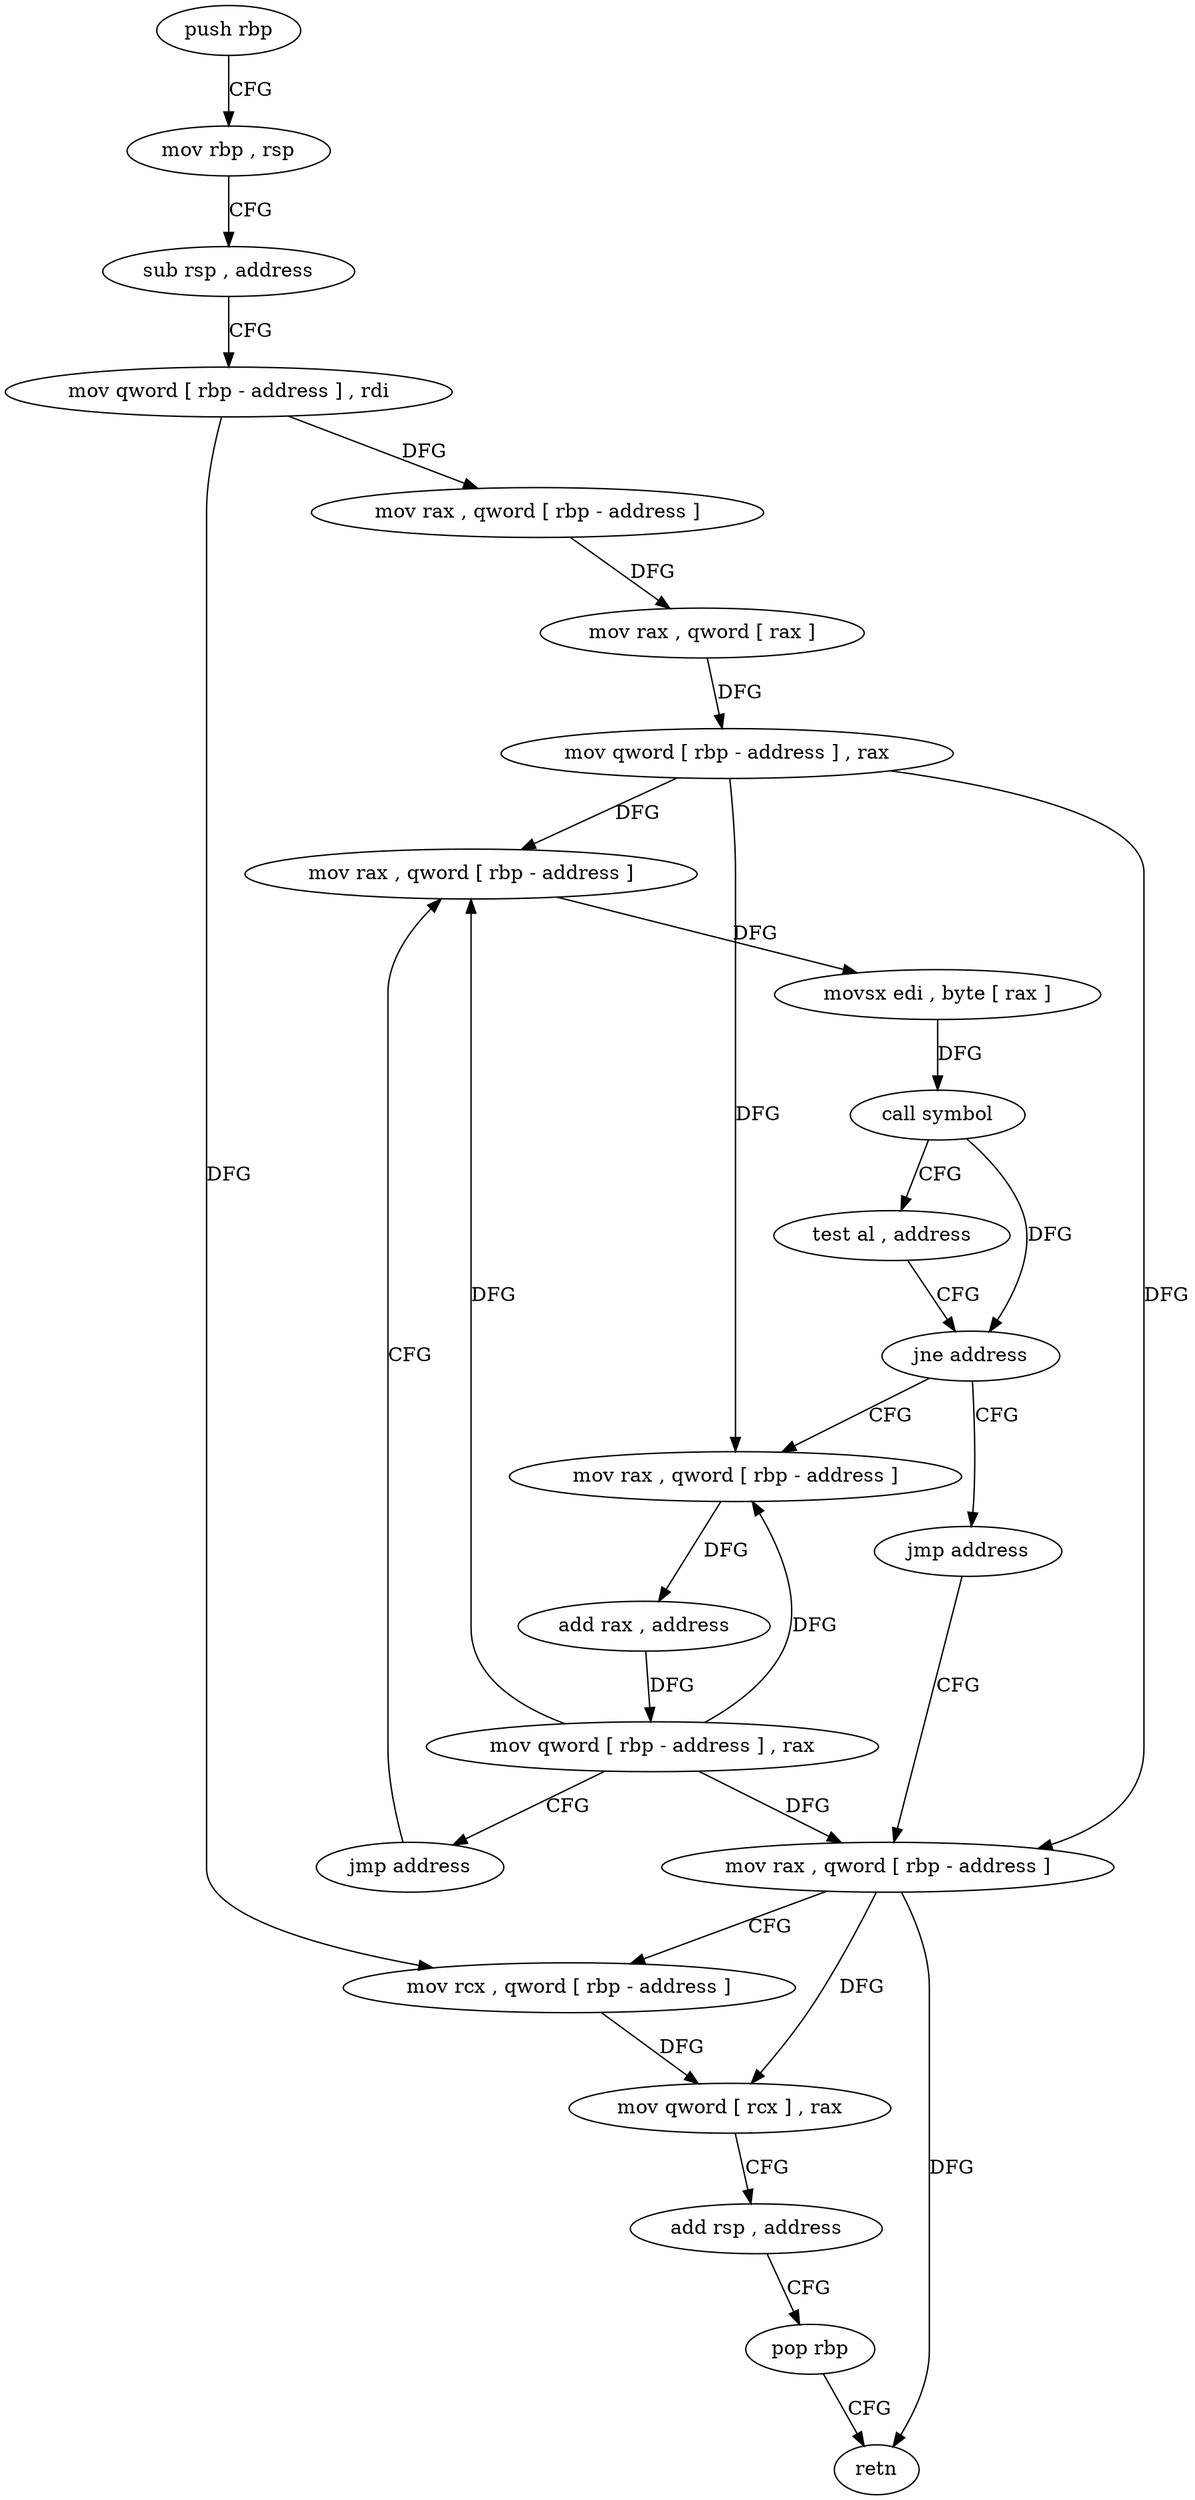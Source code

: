 digraph "func" {
"81040" [label = "push rbp" ]
"81041" [label = "mov rbp , rsp" ]
"81044" [label = "sub rsp , address" ]
"81048" [label = "mov qword [ rbp - address ] , rdi" ]
"81052" [label = "mov rax , qword [ rbp - address ]" ]
"81056" [label = "mov rax , qword [ rax ]" ]
"81059" [label = "mov qword [ rbp - address ] , rax" ]
"81063" [label = "mov rax , qword [ rbp - address ]" ]
"81088" [label = "mov rax , qword [ rbp - address ]" ]
"81092" [label = "add rax , address" ]
"81098" [label = "mov qword [ rbp - address ] , rax" ]
"81102" [label = "jmp address" ]
"81083" [label = "jmp address" ]
"81107" [label = "mov rax , qword [ rbp - address ]" ]
"81067" [label = "movsx edi , byte [ rax ]" ]
"81070" [label = "call symbol" ]
"81075" [label = "test al , address" ]
"81077" [label = "jne address" ]
"81111" [label = "mov rcx , qword [ rbp - address ]" ]
"81115" [label = "mov qword [ rcx ] , rax" ]
"81118" [label = "add rsp , address" ]
"81122" [label = "pop rbp" ]
"81123" [label = "retn" ]
"81040" -> "81041" [ label = "CFG" ]
"81041" -> "81044" [ label = "CFG" ]
"81044" -> "81048" [ label = "CFG" ]
"81048" -> "81052" [ label = "DFG" ]
"81048" -> "81111" [ label = "DFG" ]
"81052" -> "81056" [ label = "DFG" ]
"81056" -> "81059" [ label = "DFG" ]
"81059" -> "81063" [ label = "DFG" ]
"81059" -> "81088" [ label = "DFG" ]
"81059" -> "81107" [ label = "DFG" ]
"81063" -> "81067" [ label = "DFG" ]
"81088" -> "81092" [ label = "DFG" ]
"81092" -> "81098" [ label = "DFG" ]
"81098" -> "81102" [ label = "CFG" ]
"81098" -> "81063" [ label = "DFG" ]
"81098" -> "81088" [ label = "DFG" ]
"81098" -> "81107" [ label = "DFG" ]
"81102" -> "81063" [ label = "CFG" ]
"81083" -> "81107" [ label = "CFG" ]
"81107" -> "81111" [ label = "CFG" ]
"81107" -> "81115" [ label = "DFG" ]
"81107" -> "81123" [ label = "DFG" ]
"81067" -> "81070" [ label = "DFG" ]
"81070" -> "81075" [ label = "CFG" ]
"81070" -> "81077" [ label = "DFG" ]
"81075" -> "81077" [ label = "CFG" ]
"81077" -> "81088" [ label = "CFG" ]
"81077" -> "81083" [ label = "CFG" ]
"81111" -> "81115" [ label = "DFG" ]
"81115" -> "81118" [ label = "CFG" ]
"81118" -> "81122" [ label = "CFG" ]
"81122" -> "81123" [ label = "CFG" ]
}
